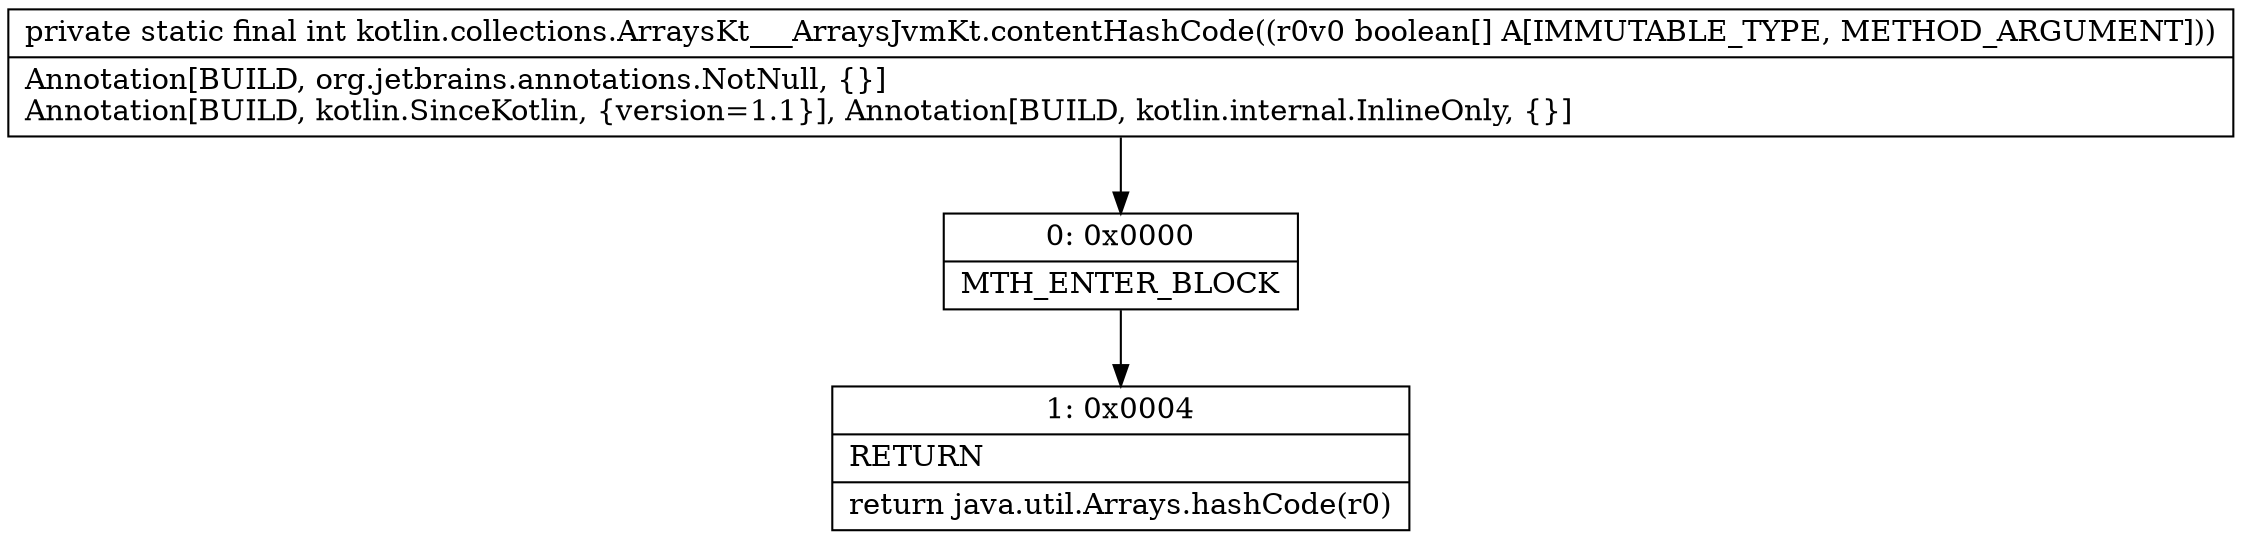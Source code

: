 digraph "CFG forkotlin.collections.ArraysKt___ArraysJvmKt.contentHashCode([Z)I" {
Node_0 [shape=record,label="{0\:\ 0x0000|MTH_ENTER_BLOCK\l}"];
Node_1 [shape=record,label="{1\:\ 0x0004|RETURN\l|return java.util.Arrays.hashCode(r0)\l}"];
MethodNode[shape=record,label="{private static final int kotlin.collections.ArraysKt___ArraysJvmKt.contentHashCode((r0v0 boolean[] A[IMMUTABLE_TYPE, METHOD_ARGUMENT]))  | Annotation[BUILD, org.jetbrains.annotations.NotNull, \{\}]\lAnnotation[BUILD, kotlin.SinceKotlin, \{version=1.1\}], Annotation[BUILD, kotlin.internal.InlineOnly, \{\}]\l}"];
MethodNode -> Node_0;
Node_0 -> Node_1;
}

